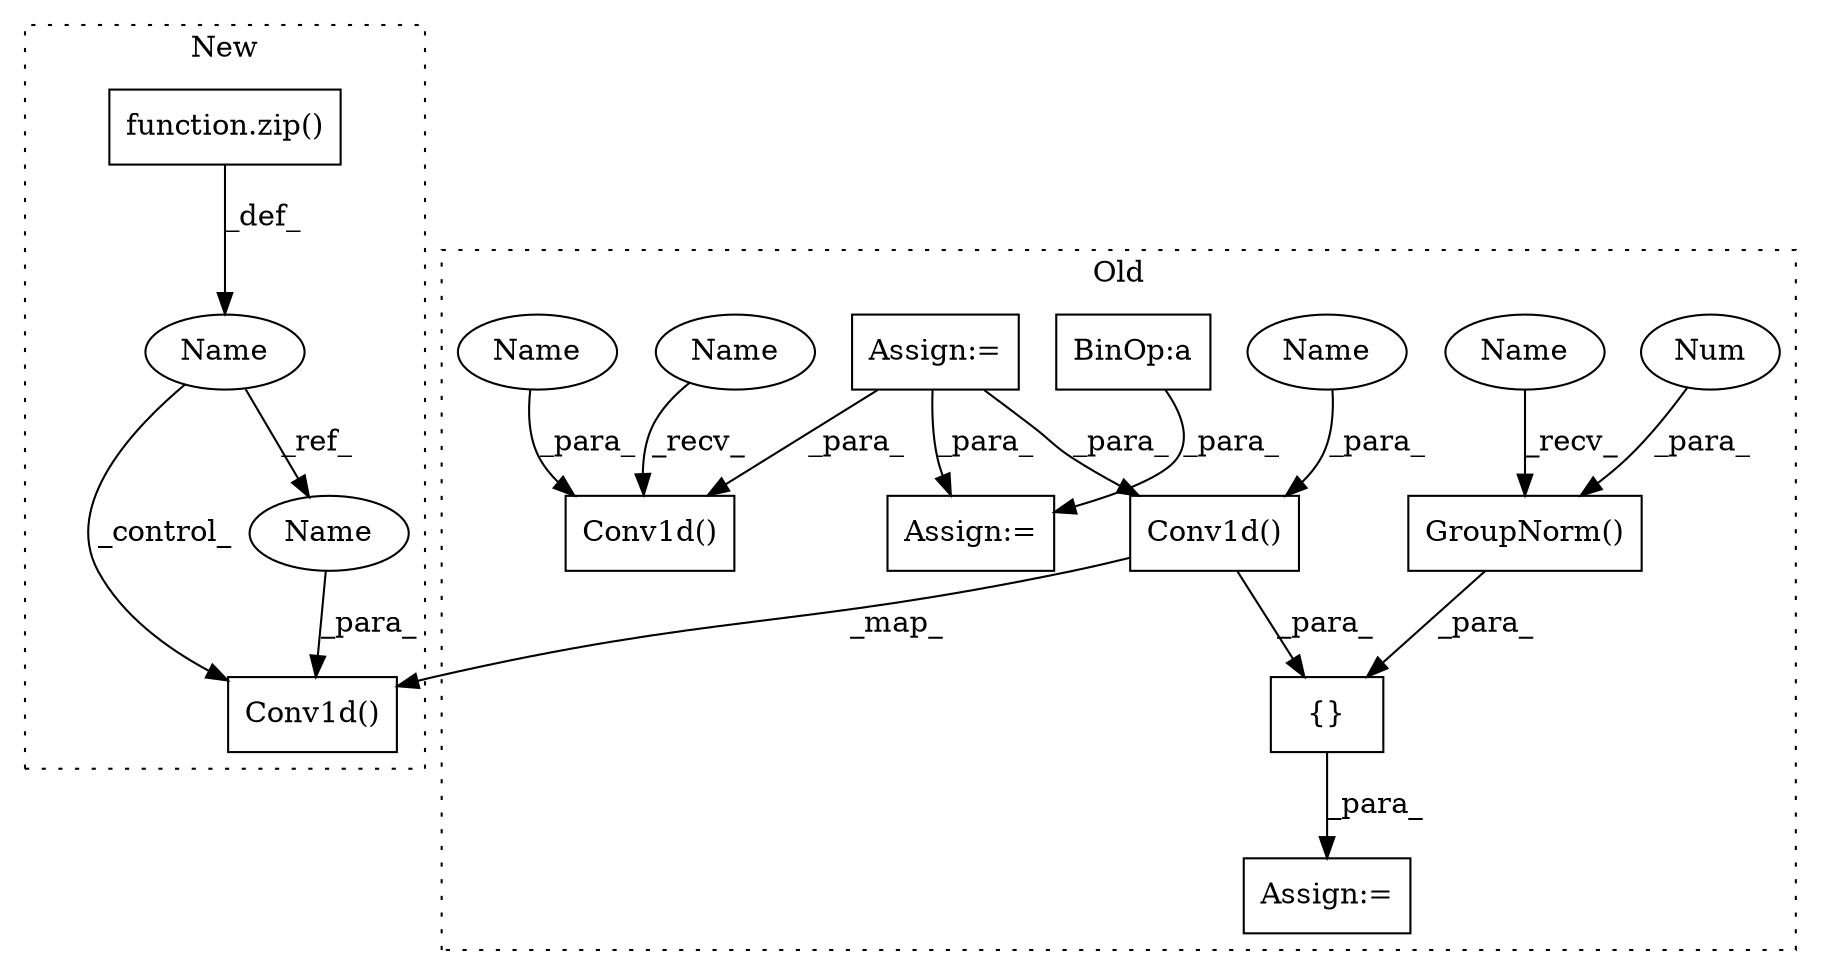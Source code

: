 digraph G {
subgraph cluster0 {
1 [label="Conv1d()" a="75" s="13006,13033" l="10,21" shape="box"];
3 [label="Conv1d()" a="75" s="12818,12841" l="10,21" shape="box"];
5 [label="GroupNorm()" a="75" s="12881,12898" l="13,1" shape="box"];
6 [label="{}" a="59" s="12799,12970" l="19,0" shape="box"];
7 [label="Num" a="76" s="12894" l="1" shape="ellipse"];
9 [label="Assign:=" a="68" s="12795" l="4" shape="box"];
10 [label="Assign:=" a="68" s="12701" l="3" shape="box"];
11 [label="Assign:=" a="68" s="12718" l="4" shape="box"];
12 [label="BinOp:a" a="82" s="12731" l="1" shape="box"];
13 [label="Name" a="87" s="13026" l="7" shape="ellipse"];
14 [label="Name" a="87" s="12834" l="7" shape="ellipse"];
15 [label="Name" a="87" s="13006" l="2" shape="ellipse"];
16 [label="Name" a="87" s="12881" l="2" shape="ellipse"];
label = "Old";
style="dotted";
}
subgraph cluster1 {
2 [label="function.zip()" a="75" s="4360,4394" l="4,1" shape="box"];
4 [label="Conv1d()" a="75" s="4435,4462" l="10,18" shape="box"];
8 [label="Name" a="87" s="4352" l="4" shape="ellipse"];
17 [label="Name" a="87" s="4458" l="4" shape="ellipse"];
label = "New";
style="dotted";
}
2 -> 8 [label="_def_"];
3 -> 4 [label="_map_"];
3 -> 6 [label="_para_"];
5 -> 6 [label="_para_"];
6 -> 9 [label="_para_"];
7 -> 5 [label="_para_"];
8 -> 17 [label="_ref_"];
8 -> 4 [label="_control_"];
10 -> 1 [label="_para_"];
10 -> 3 [label="_para_"];
10 -> 11 [label="_para_"];
12 -> 11 [label="_para_"];
13 -> 1 [label="_para_"];
14 -> 3 [label="_para_"];
15 -> 1 [label="_recv_"];
16 -> 5 [label="_recv_"];
17 -> 4 [label="_para_"];
}